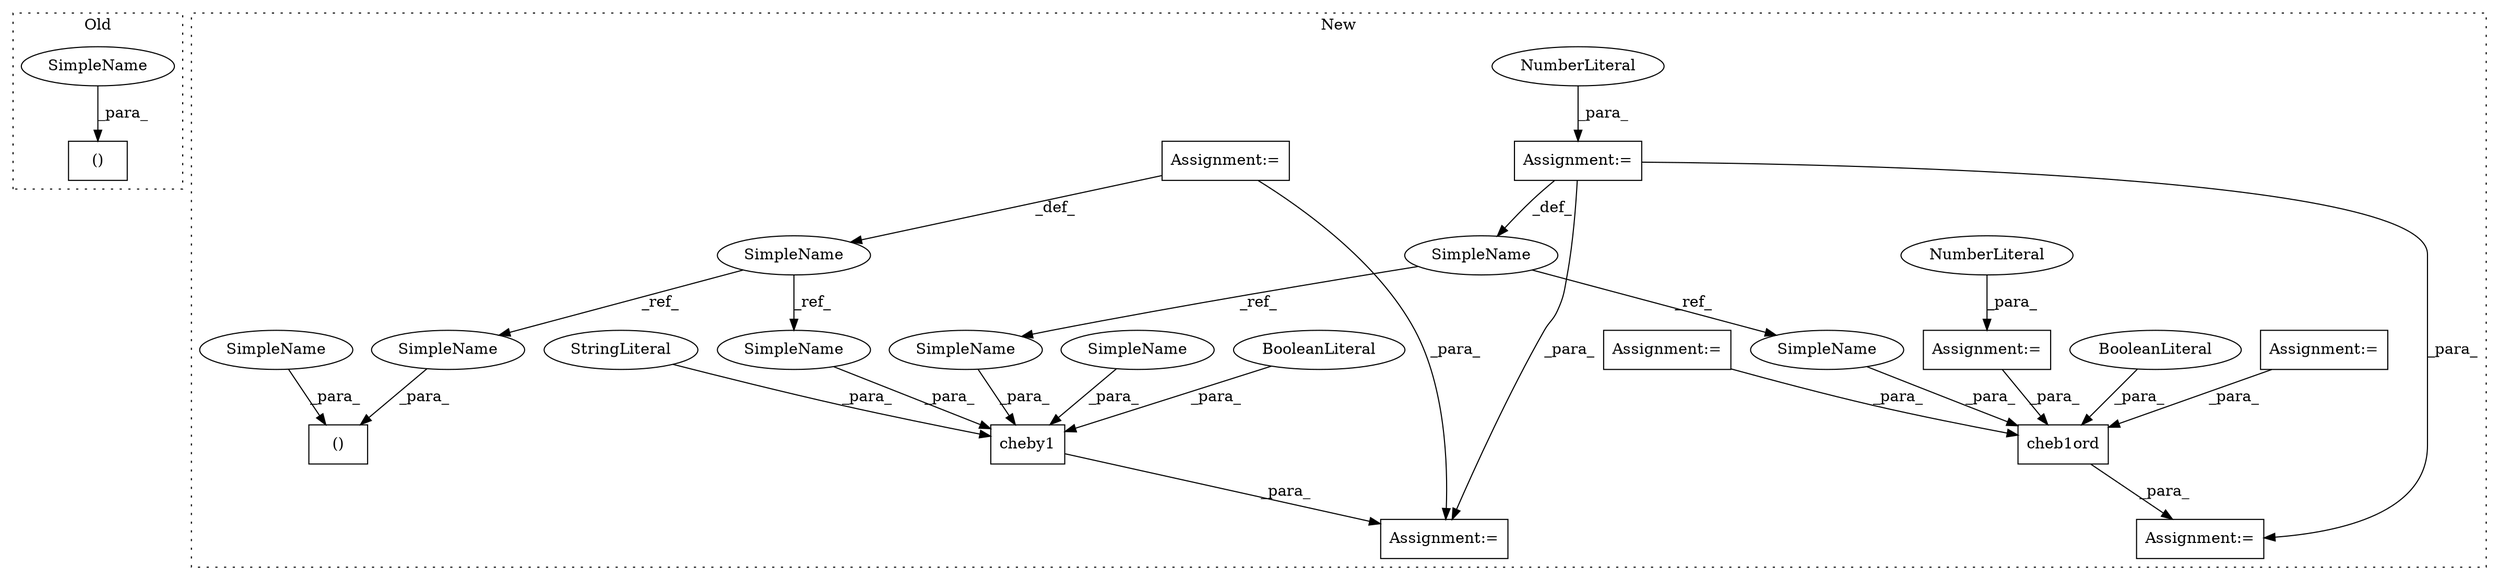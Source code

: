 digraph G {
subgraph cluster0 {
1 [label="()" a="106" s="6858" l="16" shape="box"];
21 [label="SimpleName" a="42" s="6872" l="2" shape="ellipse"];
label = "Old";
style="dotted";
}
subgraph cluster1 {
2 [label="cheb1ord" a="32" s="9063,9089" l="9,1" shape="box"];
3 [label="BooleanLiteral" a="9" s="9084" l="5" shape="ellipse"];
4 [label="Assignment:=" a="7" s="9061" l="2" shape="box"];
5 [label="Assignment:=" a="7" s="9021" l="1" shape="box"];
6 [label="NumberLiteral" a="34" s="9022" l="1" shape="ellipse"];
7 [label="cheby1" a="32" s="9118,9144" l="7,1" shape="box"];
8 [label="SimpleName" a="42" s="8976" l="1" shape="ellipse"];
9 [label="()" a="106" s="9045" l="16" shape="box"];
10 [label="BooleanLiteral" a="9" s="9139" l="5" shape="ellipse"];
11 [label="SimpleName" a="42" s="9019" l="2" shape="ellipse"];
12 [label="Assignment:=" a="7" s="9009" l="1" shape="box"];
13 [label="NumberLiteral" a="34" s="9010" l="3" shape="ellipse"];
14 [label="Assignment:=" a="7" s="9116" l="2" shape="box"];
15 [label="StringLiteral" a="45" s="9133" l="5" shape="ellipse"];
16 [label="Assignment:=" a="7" s="8976" l="1" shape="box"];
17 [label="Assignment:=" a="7" s="9031" l="1" shape="box"];
18 [label="Assignment:=" a="7" s="8997" l="1" shape="box"];
19 [label="SimpleName" a="42" s="9125" l="1" shape="ellipse"];
20 [label="SimpleName" a="42" s="9045" l="1" shape="ellipse"];
22 [label="SimpleName" a="42" s="9130" l="2" shape="ellipse"];
23 [label="SimpleName" a="42" s="9059" l="2" shape="ellipse"];
24 [label="SimpleName" a="42" s="9127" l="2" shape="ellipse"];
25 [label="SimpleName" a="42" s="9078" l="2" shape="ellipse"];
label = "New";
style="dotted";
}
2 -> 4 [label="_para_"];
3 -> 2 [label="_para_"];
5 -> 4 [label="_para_"];
5 -> 11 [label="_def_"];
5 -> 14 [label="_para_"];
6 -> 5 [label="_para_"];
7 -> 14 [label="_para_"];
8 -> 20 [label="_ref_"];
8 -> 19 [label="_ref_"];
10 -> 7 [label="_para_"];
11 -> 24 [label="_ref_"];
11 -> 25 [label="_ref_"];
12 -> 2 [label="_para_"];
13 -> 12 [label="_para_"];
15 -> 7 [label="_para_"];
16 -> 8 [label="_def_"];
16 -> 14 [label="_para_"];
17 -> 2 [label="_para_"];
18 -> 2 [label="_para_"];
19 -> 7 [label="_para_"];
20 -> 9 [label="_para_"];
21 -> 1 [label="_para_"];
22 -> 7 [label="_para_"];
23 -> 9 [label="_para_"];
24 -> 7 [label="_para_"];
25 -> 2 [label="_para_"];
}